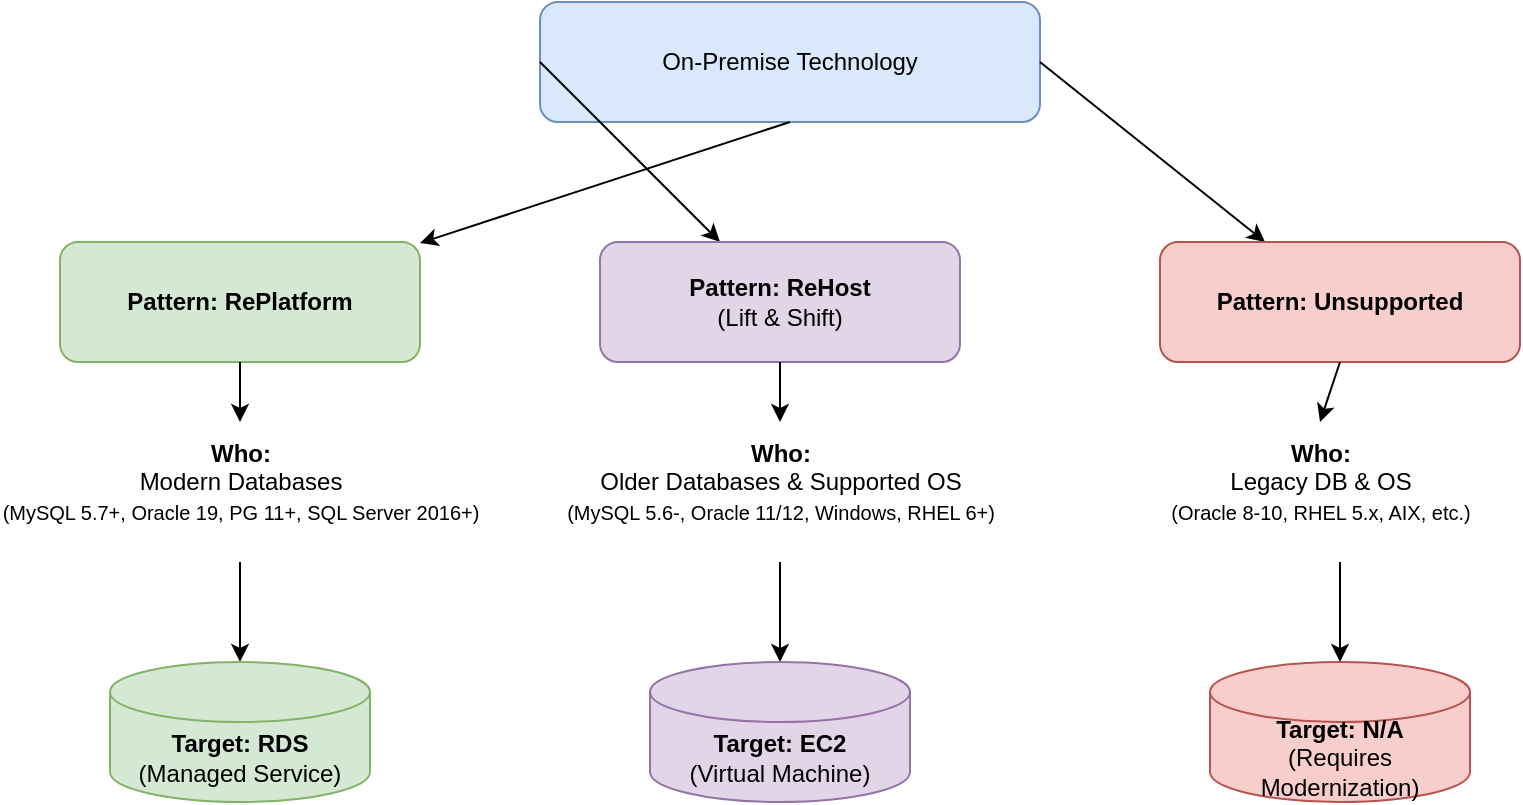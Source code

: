 <mxGraphModel dx="1434" dy="794" grid="1" gridSize="10" guides="1" tooltips="1" connect="1" arrows="1" fold="1" page="1" pageScale="1" pageWidth="850" pageHeight="1100" math="0" shadow="0">
  <root>
    <mxCell id="0" />
    <mxCell id="1" parent="0" />
    <mxCell id="X6gJ9o-s_mFzJ3wF9h-o-1" value="On-Premise Technology" style="rounded=1;whiteSpace=wrap;html=1;fillColor=#dae8fc;strokeColor=#6c8ebf;" vertex="1" parent="1">
      <mxGeometry x="300" y="40" width="250" height="60" as="geometry" />
    </mxCell>
    <mxCell id="X6gJ9o-s_mFzJ3wF9h-o-2" value="" style="endArrow=classic;html=1;rounded=0;exitX=0.5;exitY=1;exitDx=0;exitDy=0;" edge="1" parent="1" source="X6gJ9o-s_mFzJ3wF9h-o-1" target="X6gJ9o-s_mFzJ3wF9h-o-5">
      <mxGeometry width="50" height="50" relative="1" as="geometry">
        <mxPoint x="400" y="310" as="sourcePoint" />
        <mxPoint x="450" y="260" as="targetPoint" />
      </mxGeometry>
    </mxCell>
    <mxCell id="X6gJ9o-s_mFzJ3wF9h-o-3" value="" style="endArrow=classic;html=1;rounded=0;exitX=0;exitY=0.5;exitDx=0;exitDy=0;" edge="1" parent="1" source="X6gJ9o-s_mFzJ3wF9h-o-1" target="X6gJ9o-s_mFzJ3wF9h-o-6">
      <mxGeometry width="50" height="50" relative="1" as="geometry">
        <mxPoint x="400" y="310" as="sourcePoint" />
        <mxPoint x="150" y="270" as="targetPoint" />
      </mxGeometry>
    </mxCell>
    <mxCell id="X6gJ9o-s_mFzJ3wF9h-o-4" value="" style="endArrow=classic;html=1;rounded=0;exitX=1;exitY=0.5;exitDx=0;exitDy=0;" edge="1" parent="1" source="X6gJ9o-s_mFzJ3wF9h-o-1" target="X6gJ9o-s_mFzJ3wF9h-o-7">
      <mxGeometry width="50" height="50" relative="1" as="geometry">
        <mxPoint x="400" y="310" as="sourcePoint" />
        <mxPoint x="690" y="270" as="targetPoint" />
      </mxGeometry>
    </mxCell>
    <mxCell id="X6gJ9o-s_mFzJ3wF9h-o-5" value="&lt;b&gt;Pattern: RePlatform&lt;/b&gt;" style="rounded=1;whiteSpace=wrap;html=1;fillColor=#d5e8d4;strokeColor=#82b366;" vertex="1" parent="1">
      <mxGeometry x="60" y="160" width="180" height="60" as="geometry" />
    </mxCell>
    <mxCell id="X6gJ9o-s_mFzJ3wF9h-o-6" value="&lt;b&gt;Pattern: ReHost&lt;/b&gt;&lt;div&gt;(Lift &amp;amp; Shift)&lt;/div&gt;" style="rounded=1;whiteSpace=wrap;html=1;fillColor=#e1d5e7;strokeColor=#9673a6;" vertex="1" parent="1">
      <mxGeometry x="330" y="160" width="180" height="60" as="geometry" />
    </mxCell>
    <mxCell id="X6gJ9o-s_mFzJ3wF9h-o-7" value="&lt;b&gt;Pattern: Unsupported&lt;/b&gt;" style="rounded=1;whiteSpace=wrap;html=1;fillColor=#f8cecc;strokeColor=#b85450;" vertex="1" parent="1">
      <mxGeometry x="610" y="160" width="180" height="60" as="geometry" />
    </mxCell>
    <mxCell id="X6gJ9o-s_mFzJ3wF9h-o-8" value="" style="endArrow=classic;html=1;rounded=0;exitX=0.5;exitY=1;exitDx=0;exitDy=0;entryX=0.5;entryY=0;entryDx=0;entryDy=0;" edge="1" parent="1" source="X6gJ9o-s_mFzJ3wF9h-o-5" target="X6gJ9o-s_mFzJ3wF9h-o-11">
      <mxGeometry width="50" height="50" relative="1" as="geometry">
        <mxPoint x="160" y="310" as="sourcePoint" />
        <mxPoint x="150" y="290" as="targetPoint" />
      </mxGeometry>
    </mxCell>
    <mxCell id="X6gJ9o-s_mFzJ3wF9h-o-9" value="" style="endArrow=classic;html=1;rounded=0;exitX=0.5;exitY=1;exitDx=0;exitDy=0;entryX=0.5;entryY=0;entryDx=0;entryDy=0;" edge="1" parent="1" source="X6gJ9o-s_mFzJ3wF9h-o-6" target="X6gJ9o-s_mFzJ3wF9h-o-12">
      <mxGeometry width="50" height="50" relative="1" as="geometry">
        <mxPoint x="430" y="310" as="sourcePoint" />
        <mxPoint x="420" y="290" as="targetPoint" />
      </mxGeometry>
    </mxCell>
    <mxCell id="X6gJ9o-s_mFzJ3wF9h-o-10" value="" style="endArrow=classic;html=1;rounded=0;exitX=0.5;exitY=1;exitDx=0;exitDy=0;entryX=0.5;entryY=0;entryDx=0;entryDy=0;" edge="1" parent="1" source="X6gJ9o-s_mFzJ3wF9h-o-7" target="X6gJ9o-s_mFzJ3wF9h-o-13">
      <mxGeometry width="50" height="50" relative="1" as="geometry">
        <mxPoint x="710" y="310" as="sourcePoint" />
        <mxPoint x="700" y="290" as="targetPoint" />
      </mxGeometry>
    </mxCell>
    <mxCell id="X6gJ9o-s_mFzJ3wF9h-o-11" value="&lt;b&gt;Who:&lt;/b&gt;&lt;div&gt;Modern Databases&lt;/div&gt;&lt;div&gt;&lt;font style=&quot;font-size: 10px;&quot;&gt;(MySQL 5.7+, Oracle 19, PG 11+, SQL Server 2016+)&lt;/font&gt;&lt;/div&gt;" style="text;html=1;align=center;verticalAlign=middle;resizable=0;points=[];autosize=1;strokeColor=none;fillColor=none;" vertex="1" parent="1">
      <mxGeometry x="30" y="250" width="240" height="60" as="geometry" />
    </mxCell>
    <mxCell id="X6gJ9o-s_mFzJ3wF9h-o-12" value="&lt;b&gt;Who:&lt;/b&gt;&lt;div&gt;Older Databases &amp;amp; Supported OS&lt;/div&gt;&lt;div&gt;&lt;font style=&quot;font-size: 10px;&quot;&gt;(MySQL 5.6-, Oracle 11/12, Windows, RHEL 6+)&lt;/font&gt;&lt;/div&gt;" style="text;html=1;align=center;verticalAlign=middle;resizable=0;points=[];autosize=1;strokeColor=none;fillColor=none;" vertex="1" parent="1">
      <mxGeometry x="294" y="250" width="252" height="60" as="geometry" />
    </mxCell>
    <mxCell id="X6gJ9o-s_mFzJ3wF9h-o-13" value="&lt;b&gt;Who:&lt;/b&gt;&lt;div&gt;Legacy DB &amp;amp; OS&lt;/div&gt;&lt;div&gt;&lt;font style=&quot;font-size: 10px;&quot;&gt;(Oracle 8-10, RHEL 5.x, AIX, etc.)&lt;/font&gt;&lt;/div&gt;" style="text;html=1;align=center;verticalAlign=middle;resizable=0;points=[];autosize=1;strokeColor=none;fillColor=none;" vertex="1" parent="1">
      <mxGeometry x="589.5" y="250" width="201" height="60" as="geometry" />
    </mxCell>
    <mxCell id="X6gJ9o-s_mFzJ3wF9h-o-14" value="" style="endArrow=classic;html=1;rounded=0;entryX=0.5;entryY=0;entryDx=0;entryDy=0;" edge="1" parent="1" target="X6gJ9o-s_mFzJ3wF9h-o-17">
      <mxGeometry width="50" height="50" relative="1" as="geometry">
        <mxPoint x="150" y="320" as="sourcePoint" />
        <mxPoint x="150" y="370" as="targetPoint" />
      </mxGeometry>
    </mxCell>
    <mxCell id="X6gJ9o-s_mFzJ3wF9h-o-15" value="" style="endArrow=classic;html=1;rounded=0;entryX=0.5;entryY=0;entryDx=0;entryDy=0;" edge="1" parent="1">
      <mxGeometry width="50" height="50" relative="1" as="geometry">
        <mxPoint x="420" y="320" as="sourcePoint" />
        <mxPoint x="420" y="370" as="targetPoint" />
      </mxGeometry>
    </mxCell>
    <mxCell id="X6gJ9o-s_mFzJ3wF9h-o-16" value="" style="endArrow=classic;html=1;rounded=0;entryX=0.5;entryY=0;entryDx=0;entryDy=0;" edge="1" parent="1">
      <mxGeometry width="50" height="50" relative="1" as="geometry">
        <mxPoint x="700" y="320" as="sourcePoint" />
        <mxPoint x="700" y="370" as="targetPoint" />
      </mxGeometry>
    </mxCell>
    <mxCell id="X6gJ9o-s_mFzJ3wF9h-o-17" value="&lt;b&gt;Target: RDS&lt;/b&gt;&lt;div&gt;(Managed Service)&lt;/div&gt;" style="shape=cylinder3;whiteSpace=wrap;html=1;boundedLbl=1;backgroundOutline=1;size=15;fillColor=#d5e8d4;strokeColor=#82b366;" vertex="1" parent="1">
      <mxGeometry x="85" y="370" width="130" height="70" as="geometry" />
    </mxCell>
    <mxCell id="X6gJ9o-s_mFzJ3wF9h-o-18" value="&lt;b&gt;Target: EC2&lt;/b&gt;&lt;div&gt;(Virtual Machine)&lt;/div&gt;" style="shape=cylinder3;whiteSpace=wrap;html=1;boundedLbl=1;backgroundOutline=1;size=15;fillColor=#e1d5e7;strokeColor=#9673a6;" vertex="1" parent="1">
      <mxGeometry x="355" y="370" width="130" height="70" as="geometry" />
    </mxCell>
    <mxCell id="X6gJ9o-s_mFzJ3wF9h-o-19" value="&lt;b&gt;Target: N/A&lt;/b&gt;&lt;div&gt;(Requires Modernization)&lt;br&gt;&lt;/div&gt;" style="shape=cylinder3;whiteSpace=wrap;html=1;boundedLbl=1;backgroundOutline=1;size=15;fillColor=#f8cecc;strokeColor=#b85450;" vertex="1" parent="1">
      <mxGeometry x="635" y="370" width="130" height="70" as="geometry" />
    </mxCell>
  </root>
</mxGraphModel>
